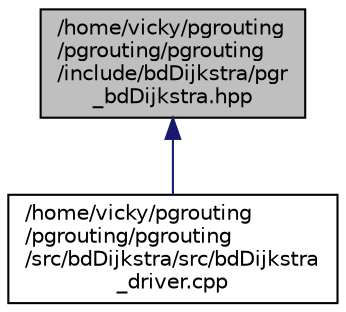 digraph "/home/vicky/pgrouting/pgrouting/pgrouting/include/bdDijkstra/pgr_bdDijkstra.hpp"
{
  edge [fontname="Helvetica",fontsize="10",labelfontname="Helvetica",labelfontsize="10"];
  node [fontname="Helvetica",fontsize="10",shape=record];
  Node1 [label="/home/vicky/pgrouting\l/pgrouting/pgrouting\l/include/bdDijkstra/pgr\l_bdDijkstra.hpp",height=0.2,width=0.4,color="black", fillcolor="grey75", style="filled", fontcolor="black"];
  Node1 -> Node2 [dir="back",color="midnightblue",fontsize="10",style="solid",fontname="Helvetica"];
  Node2 [label="/home/vicky/pgrouting\l/pgrouting/pgrouting\l/src/bdDijkstra/src/bdDijkstra\l_driver.cpp",height=0.2,width=0.4,color="black", fillcolor="white", style="filled",URL="$bdDijkstra__driver_8cpp.html"];
}
